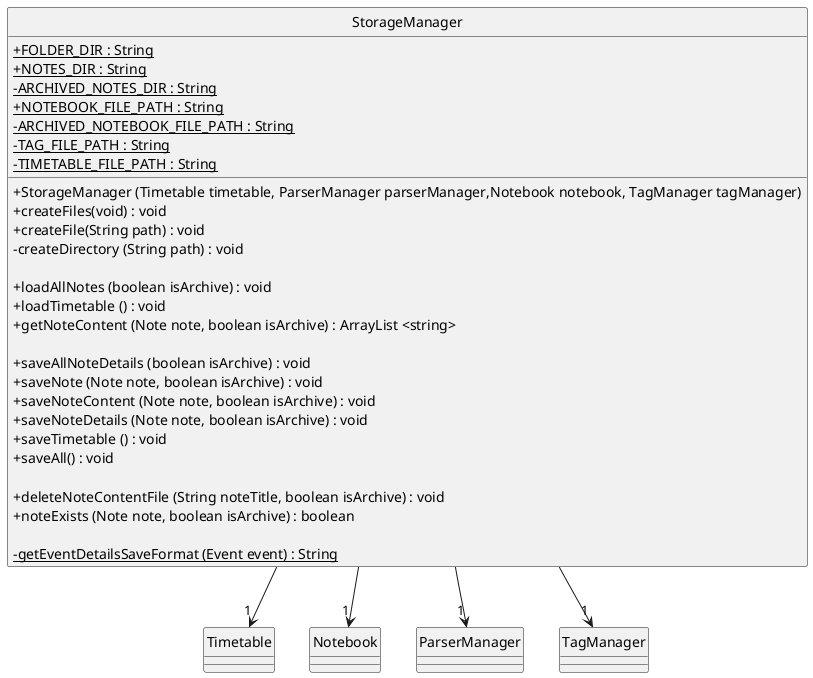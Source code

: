 @startuml
hide circle
skinparam classAttributeIconSize 0

class StorageManager {
    + {static} FOLDER_DIR : String
    + {static} NOTES_DIR : String
    - {static} ARCHIVED_NOTES_DIR : String
    + {static} NOTEBOOK_FILE_PATH : String
    - {static} ARCHIVED_NOTEBOOK_FILE_PATH : String
    - {static} TAG_FILE_PATH : String
    - {static} TIMETABLE_FILE_PATH : String

    + StorageManager (Timetable timetable, ParserManager parserManager,Notebook notebook, TagManager tagManager)
    + createFiles(void) : void
    + createFile(String path) : void
    - createDirectory (String path) : void

    + loadAllNotes (boolean isArchive) : void
    + loadTimetable () : void
    + getNoteContent (Note note, boolean isArchive) : ArrayList <string>

    + saveAllNoteDetails (boolean isArchive) : void
    + saveNote (Note note, boolean isArchive) : void
    + saveNoteContent (Note note, boolean isArchive) : void
    + saveNoteDetails (Note note, boolean isArchive) : void
    + saveTimetable () : void
    + saveAll() : void

    + deleteNoteContentFile (String noteTitle, boolean isArchive) : void
    + noteExists (Note note, boolean isArchive) : boolean

    - {static} getEventDetailsSaveFormat (Event event) : String


}

StorageManager --> "1" Timetable
StorageManager --> "1" Notebook
StorageManager --> "1" ParserManager
StorageManager --> "1" TagManager

@enduml